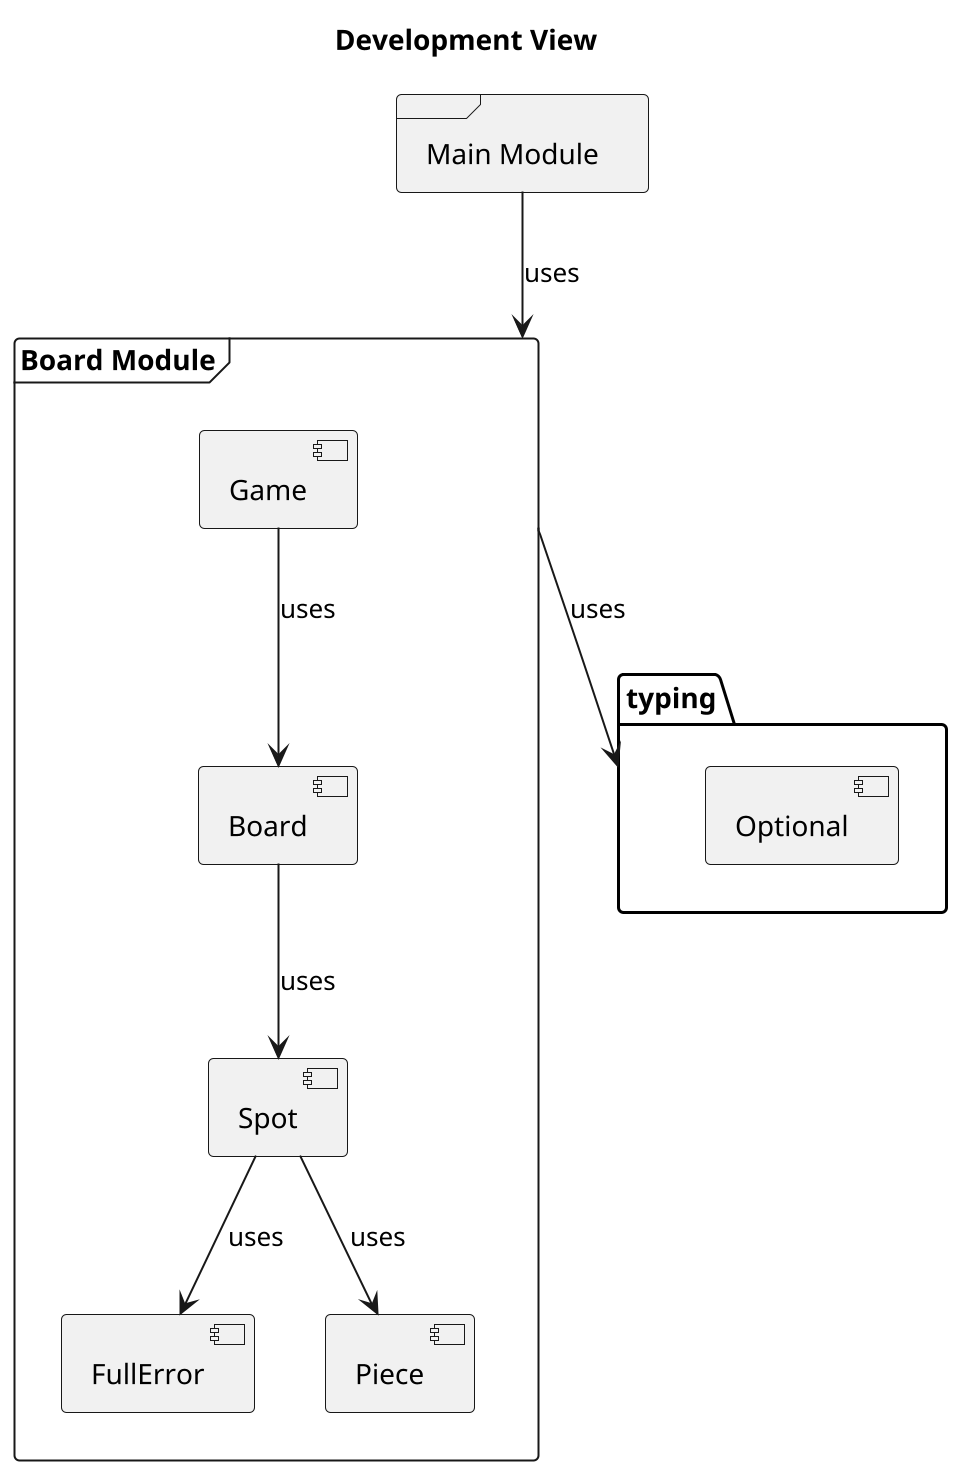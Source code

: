 @startuml
scale 2
title "Development View"

package "typing" {
    [Optional]
}

frame "Board Module" {
    [Board Module] --> [typing] : uses
    [Spot] --> [FullError] : uses
    [Spot] --> [Piece] : uses
    [Board] --> [Spot] : uses
    [Game] --> [Board] : uses
}

frame "Main Module" {
    [Main Module] --> [Board Module] : uses
}

@enduml
